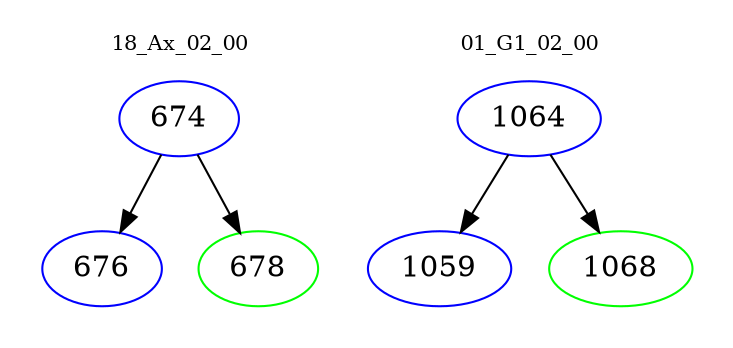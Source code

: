 digraph{
subgraph cluster_0 {
color = white
label = "18_Ax_02_00";
fontsize=10;
T0_674 [label="674", color="blue"]
T0_674 -> T0_676 [color="black"]
T0_676 [label="676", color="blue"]
T0_674 -> T0_678 [color="black"]
T0_678 [label="678", color="green"]
}
subgraph cluster_1 {
color = white
label = "01_G1_02_00";
fontsize=10;
T1_1064 [label="1064", color="blue"]
T1_1064 -> T1_1059 [color="black"]
T1_1059 [label="1059", color="blue"]
T1_1064 -> T1_1068 [color="black"]
T1_1068 [label="1068", color="green"]
}
}
